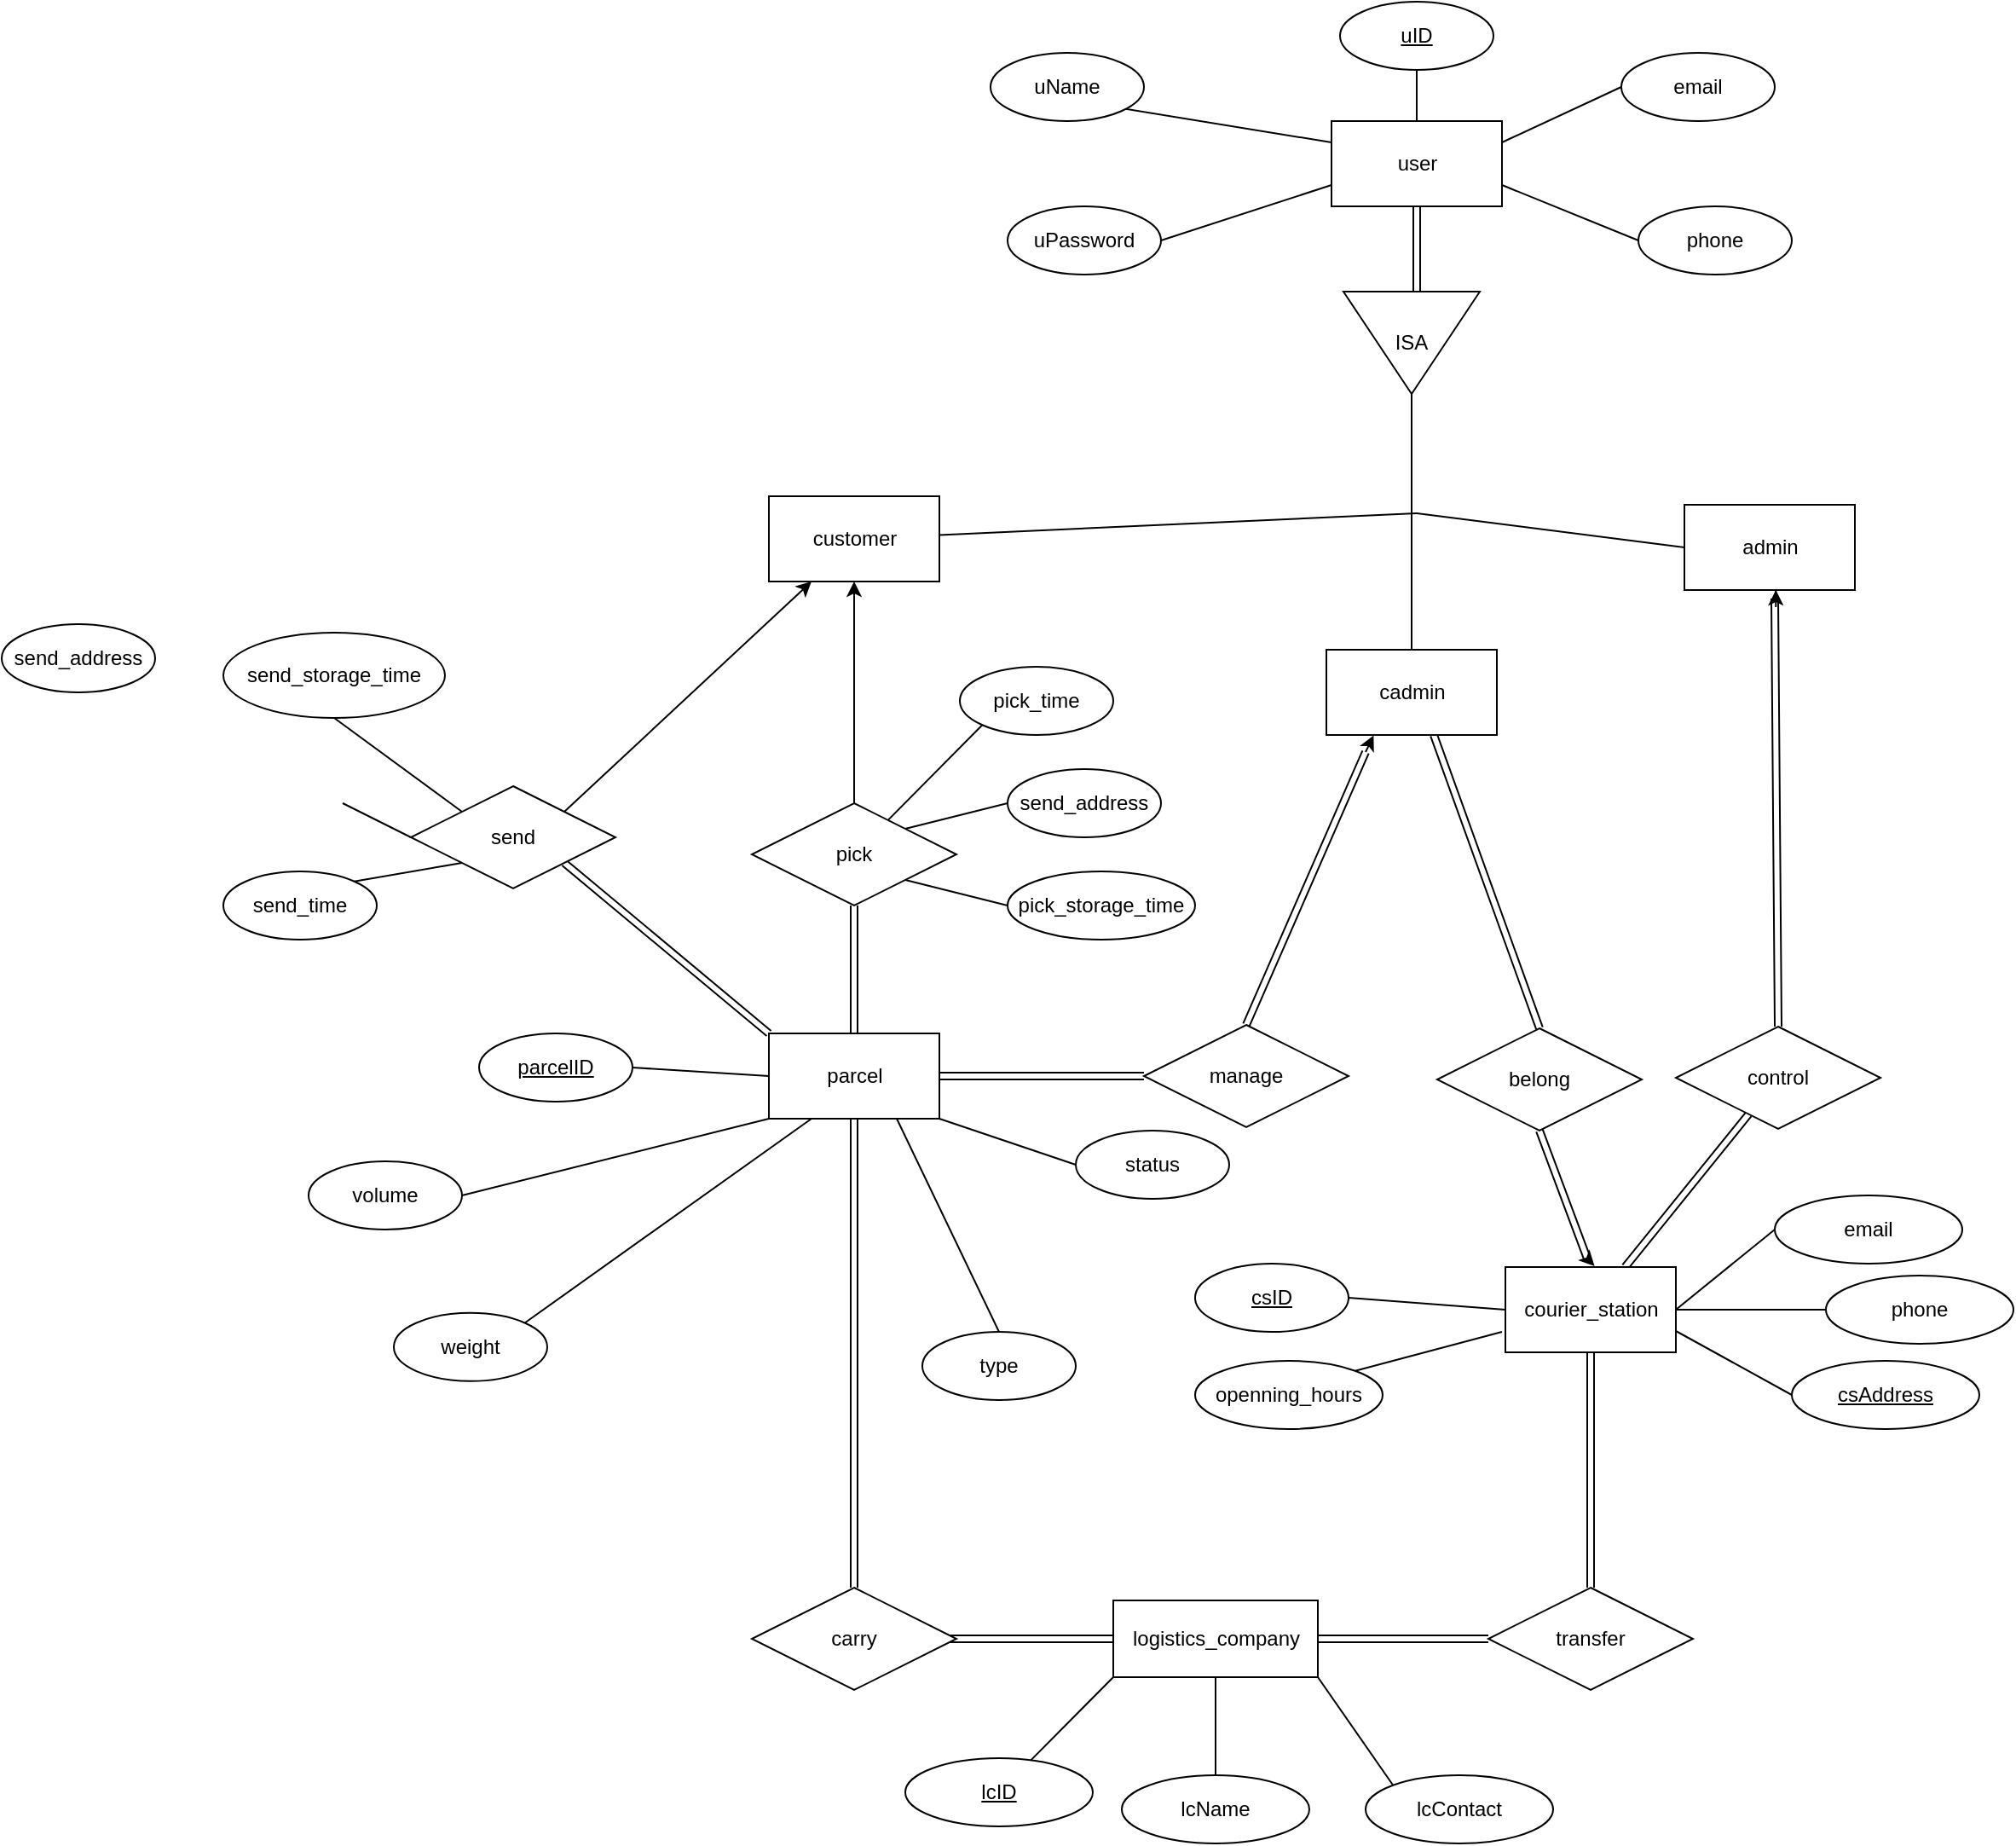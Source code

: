 <mxfile>
    <diagram id="FbGefB45DL_52clLTNWh" name="Page-1">
        <mxGraphModel dx="2020" dy="737" grid="1" gridSize="10" guides="1" tooltips="1" connect="1" arrows="1" fold="1" page="1" pageScale="1" pageWidth="827" pageHeight="1169" math="0" shadow="0">
            <root>
                <mxCell id="0"/>
                <mxCell id="1" parent="0"/>
                <mxCell id="70" style="edgeStyle=none;shape=link;html=1;exitX=0.5;exitY=0;exitDx=0;exitDy=0;" parent="1" source="69" edge="1">
                    <mxGeometry relative="1" as="geometry">
                        <mxPoint x="10" y="485" as="targetPoint"/>
                        <Array as="points"/>
                    </mxGeometry>
                </mxCell>
                <mxCell id="71" style="edgeStyle=none;shape=link;html=1;entryX=0.5;entryY=0;entryDx=0;entryDy=0;" parent="1" target="54" edge="1">
                    <mxGeometry relative="1" as="geometry">
                        <mxPoint x="50" y="475" as="sourcePoint"/>
                        <mxPoint x="170" y="485" as="targetPoint"/>
                    </mxGeometry>
                </mxCell>
                <mxCell id="85" style="edgeStyle=none;shape=link;html=1;exitX=0.5;exitY=0;exitDx=0;exitDy=0;" parent="1" source="84" edge="1">
                    <mxGeometry relative="1" as="geometry">
                        <mxPoint x="250" y="395" as="targetPoint"/>
                    </mxGeometry>
                </mxCell>
                <mxCell id="54" value="belong" style="shape=rhombus;perimeter=rhombusPerimeter;whiteSpace=wrap;html=1;align=center;" parent="1" vertex="1">
                    <mxGeometry x="52" y="647" width="120" height="60" as="geometry"/>
                </mxCell>
                <mxCell id="62" style="edgeStyle=none;shape=link;html=1;exitX=0.5;exitY=1;exitDx=0;exitDy=0;" parent="1" source="54" edge="1">
                    <mxGeometry relative="1" as="geometry">
                        <mxPoint x="39.63" y="712" as="sourcePoint"/>
                        <mxPoint x="140" y="782" as="targetPoint"/>
                    </mxGeometry>
                </mxCell>
                <mxCell id="189" style="edgeStyle=none;shape=link;html=1;exitX=0.5;exitY=0;exitDx=0;exitDy=0;entryX=0.5;entryY=1;entryDx=0;entryDy=0;" parent="1" source="17" target="89" edge="1">
                    <mxGeometry relative="1" as="geometry"/>
                </mxCell>
                <mxCell id="17" value="parcel" style="html=1;dashed=0;whitespace=wrap;" parent="1" vertex="1">
                    <mxGeometry x="-340" y="650" width="100" height="50" as="geometry"/>
                </mxCell>
                <mxCell id="202" value="" style="edgeStyle=none;shape=link;html=1;" parent="1" source="19" target="84" edge="1">
                    <mxGeometry relative="1" as="geometry"/>
                </mxCell>
                <mxCell id="19" value="courier_station" style="html=1;dashed=0;whitespace=wrap;" parent="1" vertex="1">
                    <mxGeometry x="92" y="787" width="100" height="50" as="geometry"/>
                </mxCell>
                <mxCell id="27" value="" style="endArrow=classic;html=1;" parent="1" edge="1">
                    <mxGeometry width="50" height="50" relative="1" as="geometry">
                        <mxPoint x="212" y="821.8" as="sourcePoint"/>
                        <mxPoint x="212" y="822" as="targetPoint"/>
                    </mxGeometry>
                </mxCell>
                <mxCell id="65" value="" style="endArrow=classic;html=1;entryX=0.523;entryY=-0.01;entryDx=0;entryDy=0;entryPerimeter=0;" parent="1" target="19" edge="1">
                    <mxGeometry width="50" height="50" relative="1" as="geometry">
                        <mxPoint x="140" y="782" as="sourcePoint"/>
                        <mxPoint x="140" y="787" as="targetPoint"/>
                        <Array as="points"/>
                    </mxGeometry>
                </mxCell>
                <mxCell id="75" style="edgeStyle=none;shape=link;html=1;exitX=0;exitY=0.5;exitDx=0;exitDy=0;entryX=1;entryY=0.5;entryDx=0;entryDy=0;" parent="1" source="69" target="17" edge="1">
                    <mxGeometry relative="1" as="geometry"/>
                </mxCell>
                <mxCell id="69" value="manage" style="shape=rhombus;perimeter=rhombusPerimeter;whiteSpace=wrap;html=1;align=center;" parent="1" vertex="1">
                    <mxGeometry x="-120" y="645" width="120" height="60" as="geometry"/>
                </mxCell>
                <mxCell id="84" value="control" style="shape=rhombus;perimeter=rhombusPerimeter;whiteSpace=wrap;html=1;align=center;" parent="1" vertex="1">
                    <mxGeometry x="192" y="646" width="120" height="60" as="geometry"/>
                </mxCell>
                <mxCell id="93" style="edgeStyle=none;html=1;exitX=1;exitY=0;exitDx=0;exitDy=0;entryX=0.25;entryY=1;entryDx=0;entryDy=0;" parent="1" source="88" target="10" edge="1">
                    <mxGeometry relative="1" as="geometry"/>
                </mxCell>
                <mxCell id="95" style="edgeStyle=none;shape=link;html=1;exitX=1;exitY=1;exitDx=0;exitDy=0;entryX=0;entryY=0;entryDx=0;entryDy=0;" parent="1" source="88" target="17" edge="1">
                    <mxGeometry relative="1" as="geometry"/>
                </mxCell>
                <mxCell id="88" value="send" style="shape=rhombus;perimeter=rhombusPerimeter;whiteSpace=wrap;html=1;align=center;" parent="1" vertex="1">
                    <mxGeometry x="-550" y="505" width="120" height="60" as="geometry"/>
                </mxCell>
                <mxCell id="94" style="edgeStyle=none;html=1;exitX=0.5;exitY=0;exitDx=0;exitDy=0;entryX=0.5;entryY=1;entryDx=0;entryDy=0;" parent="1" source="89" target="10" edge="1">
                    <mxGeometry relative="1" as="geometry"/>
                </mxCell>
                <mxCell id="89" value="pick" style="shape=rhombus;perimeter=rhombusPerimeter;whiteSpace=wrap;html=1;align=center;" parent="1" vertex="1">
                    <mxGeometry x="-350" y="515" width="120" height="60" as="geometry"/>
                </mxCell>
                <mxCell id="76" value="" style="endArrow=classic;html=1;entryX=0.277;entryY=1.004;entryDx=0;entryDy=0;entryPerimeter=0;" parent="1" target="9" edge="1">
                    <mxGeometry width="50" height="50" relative="1" as="geometry">
                        <mxPoint x="10" y="485" as="sourcePoint"/>
                        <mxPoint x="10" y="485" as="targetPoint"/>
                        <Array as="points"/>
                    </mxGeometry>
                </mxCell>
                <mxCell id="4" value="user" style="html=1;dashed=0;whitespace=wrap;" parent="1" vertex="1">
                    <mxGeometry x="-10" y="115" width="100" height="50" as="geometry"/>
                </mxCell>
                <mxCell id="8" value="ISA" style="triangle;whiteSpace=wrap;html=1;direction=south;" parent="1" vertex="1">
                    <mxGeometry x="-3" y="215" width="80" height="60" as="geometry"/>
                </mxCell>
                <mxCell id="9" value="cadmin" style="html=1;dashed=0;whitespace=wrap;" parent="1" vertex="1">
                    <mxGeometry x="-13" y="425" width="100" height="50" as="geometry"/>
                </mxCell>
                <mxCell id="10" value="customer" style="html=1;dashed=0;whitespace=wrap;" parent="1" vertex="1">
                    <mxGeometry x="-340" y="335" width="100" height="50" as="geometry"/>
                </mxCell>
                <mxCell id="11" value="admin" style="html=1;dashed=0;whitespace=wrap;" parent="1" vertex="1">
                    <mxGeometry x="197" y="340" width="100" height="50" as="geometry"/>
                </mxCell>
                <mxCell id="14" value="" style="endArrow=none;html=1;entryX=0;entryY=0.5;entryDx=0;entryDy=0;" parent="1" target="11" edge="1">
                    <mxGeometry width="50" height="50" relative="1" as="geometry">
                        <mxPoint x="40" y="345" as="sourcePoint"/>
                        <mxPoint x="200" y="335" as="targetPoint"/>
                    </mxGeometry>
                </mxCell>
                <mxCell id="16" value="" style="shape=link;html=1;exitX=0;exitY=0.5;exitDx=0;exitDy=0;entryX=0.5;entryY=1;entryDx=0;entryDy=0;" parent="1" target="4" edge="1">
                    <mxGeometry width="100" relative="1" as="geometry">
                        <mxPoint x="40" y="215" as="sourcePoint"/>
                        <mxPoint x="-130" y="95" as="targetPoint"/>
                    </mxGeometry>
                </mxCell>
                <mxCell id="97" value="&lt;u&gt;csID&lt;/u&gt;" style="ellipse;whiteSpace=wrap;html=1;align=center;" parent="1" vertex="1">
                    <mxGeometry x="-90" y="785" width="90" height="40" as="geometry"/>
                </mxCell>
                <mxCell id="98" value="openning_hours" style="ellipse;whiteSpace=wrap;html=1;align=center;" parent="1" vertex="1">
                    <mxGeometry x="-90" y="842" width="110" height="40" as="geometry"/>
                </mxCell>
                <mxCell id="100" value="" style="endArrow=none;html=1;exitX=1;exitY=0.5;exitDx=0;exitDy=0;entryX=0;entryY=0.5;entryDx=0;entryDy=0;" parent="1" source="97" target="19" edge="1">
                    <mxGeometry width="50" height="50" relative="1" as="geometry">
                        <mxPoint x="42" y="845" as="sourcePoint"/>
                        <mxPoint x="90" y="815" as="targetPoint"/>
                        <Array as="points"/>
                    </mxGeometry>
                </mxCell>
                <mxCell id="103" value="" style="endArrow=none;html=1;exitX=1;exitY=0;exitDx=0;exitDy=0;" parent="1" source="98" edge="1">
                    <mxGeometry width="50" height="50" relative="1" as="geometry">
                        <mxPoint x="42" y="863.88" as="sourcePoint"/>
                        <mxPoint x="90" y="825" as="targetPoint"/>
                    </mxGeometry>
                </mxCell>
                <mxCell id="109" value="&lt;u&gt;csAddress&lt;/u&gt;" style="ellipse;whiteSpace=wrap;html=1;align=center;" parent="1" vertex="1">
                    <mxGeometry x="260" y="842" width="110" height="40" as="geometry"/>
                </mxCell>
                <mxCell id="117" value="&lt;u&gt;uID&lt;/u&gt;" style="ellipse;whiteSpace=wrap;html=1;align=center;" parent="1" vertex="1">
                    <mxGeometry x="-5" y="45" width="90" height="40" as="geometry"/>
                </mxCell>
                <mxCell id="118" value="" style="endArrow=none;html=1;exitX=0.5;exitY=0;exitDx=0;exitDy=0;entryX=0.5;entryY=1;entryDx=0;entryDy=0;" parent="1" source="4" target="117" edge="1">
                    <mxGeometry width="50" height="50" relative="1" as="geometry">
                        <mxPoint x="127.816" y="148.766" as="sourcePoint"/>
                        <mxPoint x="-50" y="35" as="targetPoint"/>
                    </mxGeometry>
                </mxCell>
                <mxCell id="119" value="" style="endArrow=none;html=1;exitX=0;exitY=0.25;exitDx=0;exitDy=0;entryX=0;entryY=0.5;entryDx=0;entryDy=0;" parent="1" source="4" target="120" edge="1">
                    <mxGeometry width="50" height="50" relative="1" as="geometry">
                        <mxPoint x="192" y="205" as="sourcePoint"/>
                        <mxPoint x="262" y="155" as="targetPoint"/>
                    </mxGeometry>
                </mxCell>
                <mxCell id="120" value="uName" style="ellipse;whiteSpace=wrap;html=1;align=center;" parent="1" vertex="1">
                    <mxGeometry x="-210" y="75" width="90" height="40" as="geometry"/>
                </mxCell>
                <mxCell id="121" value="uPassword" style="ellipse;whiteSpace=wrap;html=1;align=center;" parent="1" vertex="1">
                    <mxGeometry x="-200" y="165" width="90" height="40" as="geometry"/>
                </mxCell>
                <mxCell id="122" value="" style="endArrow=none;html=1;entryX=1;entryY=0.5;entryDx=0;entryDy=0;exitX=0;exitY=0.75;exitDx=0;exitDy=0;" parent="1" source="4" target="121" edge="1">
                    <mxGeometry width="50" height="50" relative="1" as="geometry">
                        <mxPoint x="90" y="165" as="sourcePoint"/>
                        <mxPoint x="160" y="135" as="targetPoint"/>
                    </mxGeometry>
                </mxCell>
                <mxCell id="123" value="email" style="ellipse;whiteSpace=wrap;html=1;align=center;" parent="1" vertex="1">
                    <mxGeometry x="160" y="75" width="90" height="40" as="geometry"/>
                </mxCell>
                <mxCell id="125" value="volume" style="ellipse;whiteSpace=wrap;html=1;align=center;" parent="1" vertex="1">
                    <mxGeometry x="-610" y="725" width="90" height="40" as="geometry"/>
                </mxCell>
                <mxCell id="126" value="" style="endArrow=none;html=1;exitX=0;exitY=1;exitDx=0;exitDy=0;entryX=1;entryY=0.5;entryDx=0;entryDy=0;" parent="1" source="17" target="125" edge="1">
                    <mxGeometry width="50" height="50" relative="1" as="geometry">
                        <mxPoint x="-403.265" y="806.59" as="sourcePoint"/>
                        <mxPoint x="-350" y="827.41" as="targetPoint"/>
                    </mxGeometry>
                </mxCell>
                <mxCell id="128" value="weight" style="ellipse;whiteSpace=wrap;html=1;align=center;" parent="1" vertex="1">
                    <mxGeometry x="-560" y="813.88" width="90" height="40" as="geometry"/>
                </mxCell>
                <mxCell id="129" value="" style="endArrow=none;html=1;exitX=1;exitY=0;exitDx=0;exitDy=0;entryX=0.25;entryY=1;entryDx=0;entryDy=0;" parent="1" source="128" target="17" edge="1">
                    <mxGeometry width="50" height="50" relative="1" as="geometry">
                        <mxPoint x="-286.74" y="750.18" as="sourcePoint"/>
                        <mxPoint x="-380.005" y="725.0" as="targetPoint"/>
                    </mxGeometry>
                </mxCell>
                <mxCell id="130" value="type" style="ellipse;whiteSpace=wrap;html=1;align=center;" parent="1" vertex="1">
                    <mxGeometry x="-250" y="825" width="90" height="40" as="geometry"/>
                </mxCell>
                <mxCell id="131" value="" style="endArrow=none;html=1;exitX=0.75;exitY=1;exitDx=0;exitDy=0;entryX=0.5;entryY=0;entryDx=0;entryDy=0;" parent="1" source="17" target="130" edge="1">
                    <mxGeometry width="50" height="50" relative="1" as="geometry">
                        <mxPoint x="-220.005" y="775.0" as="sourcePoint"/>
                        <mxPoint x="-181.74" y="722.18" as="targetPoint"/>
                    </mxGeometry>
                </mxCell>
                <mxCell id="132" value="status" style="ellipse;whiteSpace=wrap;html=1;align=center;" parent="1" vertex="1">
                    <mxGeometry x="-160" y="707" width="90" height="40" as="geometry"/>
                </mxCell>
                <mxCell id="133" value="" style="endArrow=none;html=1;exitX=1;exitY=1;exitDx=0;exitDy=0;entryX=0;entryY=0.5;entryDx=0;entryDy=0;" parent="1" source="17" target="132" edge="1">
                    <mxGeometry width="50" height="50" relative="1" as="geometry">
                        <mxPoint x="-110" y="775" as="sourcePoint"/>
                        <mxPoint x="-60" y="832" as="targetPoint"/>
                    </mxGeometry>
                </mxCell>
                <mxCell id="134" value="&lt;u&gt;parcelID&lt;/u&gt;" style="ellipse;whiteSpace=wrap;html=1;align=center;" parent="1" vertex="1">
                    <mxGeometry x="-510" y="650" width="90" height="40" as="geometry"/>
                </mxCell>
                <mxCell id="136" value="" style="endArrow=none;html=1;exitX=0;exitY=0.5;exitDx=0;exitDy=0;entryX=1;entryY=0.5;entryDx=0;entryDy=0;" parent="1" source="17" target="134" edge="1">
                    <mxGeometry width="50" height="50" relative="1" as="geometry">
                        <mxPoint x="-380" y="660" as="sourcePoint"/>
                        <mxPoint x="-460" y="705" as="targetPoint"/>
                    </mxGeometry>
                </mxCell>
                <mxCell id="137" value="send_storage_time" style="ellipse;whiteSpace=wrap;html=1;align=center;" parent="1" vertex="1">
                    <mxGeometry x="-660" y="415" width="130" height="50" as="geometry"/>
                </mxCell>
                <mxCell id="138" value="send_time" style="ellipse;whiteSpace=wrap;html=1;align=center;" parent="1" vertex="1">
                    <mxGeometry x="-660" y="555" width="90" height="40" as="geometry"/>
                </mxCell>
                <mxCell id="140" value="" style="endArrow=none;html=1;exitX=0;exitY=1;exitDx=0;exitDy=0;entryX=1;entryY=0;entryDx=0;entryDy=0;" parent="1" source="88" target="138" edge="1">
                    <mxGeometry width="50" height="50" relative="1" as="geometry">
                        <mxPoint x="-540" y="615" as="sourcePoint"/>
                        <mxPoint x="-650.0" y="625" as="targetPoint"/>
                    </mxGeometry>
                </mxCell>
                <mxCell id="141" value="" style="endArrow=none;html=1;exitX=0;exitY=0;exitDx=0;exitDy=0;entryX=0.5;entryY=1;entryDx=0;entryDy=0;" parent="1" source="88" target="137" edge="1">
                    <mxGeometry width="50" height="50" relative="1" as="geometry">
                        <mxPoint x="-510" y="415" as="sourcePoint"/>
                        <mxPoint x="-620" y="460" as="targetPoint"/>
                    </mxGeometry>
                </mxCell>
                <mxCell id="142" value="pick_time" style="ellipse;whiteSpace=wrap;html=1;align=center;" parent="1" vertex="1">
                    <mxGeometry x="-228" y="435" width="90" height="40" as="geometry"/>
                </mxCell>
                <mxCell id="143" value="pick_storage_time" style="ellipse;whiteSpace=wrap;html=1;align=center;" parent="1" vertex="1">
                    <mxGeometry x="-200" y="555" width="110" height="40" as="geometry"/>
                </mxCell>
                <mxCell id="144" value="" style="endArrow=none;html=1;exitX=0;exitY=1;exitDx=0;exitDy=0;" parent="1" source="142" target="89" edge="1">
                    <mxGeometry width="50" height="50" relative="1" as="geometry">
                        <mxPoint x="-160" y="455" as="sourcePoint"/>
                        <mxPoint x="-200" y="400" as="targetPoint"/>
                    </mxGeometry>
                </mxCell>
                <mxCell id="145" value="" style="endArrow=none;html=1;exitX=0;exitY=0.5;exitDx=0;exitDy=0;entryX=1;entryY=1;entryDx=0;entryDy=0;" parent="1" source="143" target="89" edge="1">
                    <mxGeometry width="50" height="50" relative="1" as="geometry">
                        <mxPoint x="-140" y="575" as="sourcePoint"/>
                        <mxPoint x="-212.727" y="618.636" as="targetPoint"/>
                    </mxGeometry>
                </mxCell>
                <mxCell id="146" value="send_address" style="ellipse;whiteSpace=wrap;html=1;align=center;" parent="1" vertex="1">
                    <mxGeometry x="-790" y="410" width="90" height="40" as="geometry"/>
                </mxCell>
                <mxCell id="147" value="" style="endArrow=none;html=1;exitX=0;exitY=0.5;exitDx=0;exitDy=0;entryX=1;entryY=0.5;entryDx=0;entryDy=0;" parent="1" source="88" edge="1">
                    <mxGeometry width="50" height="50" relative="1" as="geometry">
                        <mxPoint x="-586.74" y="565.82" as="sourcePoint"/>
                        <mxPoint x="-590" y="515" as="targetPoint"/>
                    </mxGeometry>
                </mxCell>
                <mxCell id="181" value="" style="endArrow=none;html=1;exitX=1;exitY=0.5;exitDx=0;exitDy=0;" parent="1" source="8" edge="1">
                    <mxGeometry width="50" height="50" relative="1" as="geometry">
                        <mxPoint x="-120" y="320" as="sourcePoint"/>
                        <mxPoint x="37" y="425" as="targetPoint"/>
                    </mxGeometry>
                </mxCell>
                <mxCell id="184" value="" style="endArrow=none;html=1;" parent="1" source="10" edge="1">
                    <mxGeometry width="50" height="50" relative="1" as="geometry">
                        <mxPoint x="-202" y="355" as="sourcePoint"/>
                        <mxPoint x="40" y="345" as="targetPoint"/>
                    </mxGeometry>
                </mxCell>
                <mxCell id="YqV0iKdWkAeTf8LVqFh--184" value="" style="endArrow=classic;html=1;rounded=0;" parent="1" edge="1">
                    <mxGeometry width="50" height="50" relative="1" as="geometry">
                        <mxPoint x="250.64" y="390" as="sourcePoint"/>
                        <mxPoint x="250.64" y="390" as="targetPoint"/>
                        <Array as="points">
                            <mxPoint x="250.64" y="390"/>
                            <mxPoint x="250.64" y="400"/>
                        </Array>
                    </mxGeometry>
                </mxCell>
                <mxCell id="215" value="phone" style="ellipse;whiteSpace=wrap;html=1;align=center;" parent="1" vertex="1">
                    <mxGeometry x="280" y="792" width="110" height="40" as="geometry"/>
                </mxCell>
                <mxCell id="216" value="email&lt;br&gt;" style="ellipse;whiteSpace=wrap;html=1;align=center;" parent="1" vertex="1">
                    <mxGeometry x="250" y="745" width="110" height="40" as="geometry"/>
                </mxCell>
                <mxCell id="234" style="edgeStyle=none;shape=link;html=1;exitX=0.5;exitY=0;exitDx=0;exitDy=0;entryX=0.5;entryY=1;entryDx=0;entryDy=0;" parent="1" source="219" target="19" edge="1">
                    <mxGeometry relative="1" as="geometry">
                        <mxPoint x="170" y="855" as="targetPoint"/>
                    </mxGeometry>
                </mxCell>
                <mxCell id="219" value="transfer" style="shape=rhombus;perimeter=rhombusPerimeter;whiteSpace=wrap;html=1;align=center;" parent="1" vertex="1">
                    <mxGeometry x="82" y="975" width="120" height="60" as="geometry"/>
                </mxCell>
                <mxCell id="220" value="logistics_company" style="html=1;dashed=0;whitespace=wrap;" parent="1" vertex="1">
                    <mxGeometry x="-138" y="982.5" width="120" height="45" as="geometry"/>
                </mxCell>
                <mxCell id="221" style="edgeStyle=none;shape=link;html=1;exitX=0;exitY=0.5;exitDx=0;exitDy=0;entryX=1;entryY=0.5;entryDx=0;entryDy=0;" parent="1" source="219" target="220" edge="1">
                    <mxGeometry relative="1" as="geometry"/>
                </mxCell>
                <mxCell id="222" value="" style="endArrow=classic;html=1;" parent="1" edge="1">
                    <mxGeometry width="50" height="50" relative="1" as="geometry">
                        <mxPoint x="170" y="1034.8" as="sourcePoint"/>
                        <mxPoint x="170" y="1035" as="targetPoint"/>
                    </mxGeometry>
                </mxCell>
                <mxCell id="223" style="edgeStyle=none;shape=link;html=1;exitX=1;exitY=0.5;exitDx=0;exitDy=0;entryX=0;entryY=0.5;entryDx=0;entryDy=0;" parent="1" target="220" edge="1">
                    <mxGeometry relative="1" as="geometry">
                        <mxPoint x="-260" y="1005" as="sourcePoint"/>
                    </mxGeometry>
                </mxCell>
                <mxCell id="233" style="edgeStyle=none;shape=link;html=1;exitX=0.5;exitY=0;exitDx=0;exitDy=0;entryX=0.5;entryY=1;entryDx=0;entryDy=0;" parent="1" source="224" target="17" edge="1">
                    <mxGeometry relative="1" as="geometry"/>
                </mxCell>
                <mxCell id="224" value="carry" style="shape=rhombus;perimeter=rhombusPerimeter;whiteSpace=wrap;html=1;align=center;" parent="1" vertex="1">
                    <mxGeometry x="-350" y="975" width="120" height="60" as="geometry"/>
                </mxCell>
                <mxCell id="225" value="&lt;u&gt;lcID&lt;/u&gt;" style="ellipse;whiteSpace=wrap;html=1;align=center;" parent="1" vertex="1">
                    <mxGeometry x="-260" y="1075" width="110" height="40" as="geometry"/>
                </mxCell>
                <mxCell id="226" value="lcName" style="ellipse;whiteSpace=wrap;html=1;align=center;" parent="1" vertex="1">
                    <mxGeometry x="-133" y="1085" width="110" height="40" as="geometry"/>
                </mxCell>
                <mxCell id="227" value="lcContact" style="ellipse;whiteSpace=wrap;html=1;align=center;" parent="1" vertex="1">
                    <mxGeometry x="10" y="1085" width="110" height="40" as="geometry"/>
                </mxCell>
                <mxCell id="228" value="" style="endArrow=none;html=1;entryX=0;entryY=1;entryDx=0;entryDy=0;" parent="1" source="225" target="220" edge="1">
                    <mxGeometry width="50" height="50" relative="1" as="geometry">
                        <mxPoint x="12.5" y="933" as="sourcePoint"/>
                        <mxPoint x="7.5" y="875" as="targetPoint"/>
                    </mxGeometry>
                </mxCell>
                <mxCell id="229" value="" style="endArrow=none;html=1;entryX=0.5;entryY=1;entryDx=0;entryDy=0;exitX=0.5;exitY=0;exitDx=0;exitDy=0;" parent="1" source="226" target="220" edge="1">
                    <mxGeometry width="50" height="50" relative="1" as="geometry">
                        <mxPoint x="268.002" y="942.186" as="sourcePoint"/>
                        <mxPoint x="320" y="905" as="targetPoint"/>
                    </mxGeometry>
                </mxCell>
                <mxCell id="230" value="" style="endArrow=none;html=1;entryX=0;entryY=0;entryDx=0;entryDy=0;exitX=1;exitY=1;exitDx=0;exitDy=0;" parent="1" source="220" target="227" edge="1">
                    <mxGeometry width="50" height="50" relative="1" as="geometry">
                        <mxPoint x="172.002" y="1052.186" as="sourcePoint"/>
                        <mxPoint x="224" y="1015" as="targetPoint"/>
                    </mxGeometry>
                </mxCell>
                <mxCell id="238" value="" style="endArrow=none;html=1;exitX=1;exitY=0.5;exitDx=0;exitDy=0;entryX=0;entryY=0.5;entryDx=0;entryDy=0;" edge="1" parent="1" source="19" target="216">
                    <mxGeometry width="50" height="50" relative="1" as="geometry">
                        <mxPoint x="200" y="855" as="sourcePoint"/>
                        <mxPoint x="250" y="805" as="targetPoint"/>
                    </mxGeometry>
                </mxCell>
                <mxCell id="239" value="" style="endArrow=none;html=1;exitX=1;exitY=0.75;exitDx=0;exitDy=0;entryX=0;entryY=0.5;entryDx=0;entryDy=0;" edge="1" parent="1" source="19" target="109">
                    <mxGeometry width="50" height="50" relative="1" as="geometry">
                        <mxPoint x="202.0" y="822.0" as="sourcePoint"/>
                        <mxPoint x="270.0" y="803.88" as="targetPoint"/>
                    </mxGeometry>
                </mxCell>
                <mxCell id="240" value="" style="endArrow=none;html=1;exitX=1;exitY=0.5;exitDx=0;exitDy=0;entryX=0;entryY=0.5;entryDx=0;entryDy=0;" edge="1" parent="1" source="19" target="215">
                    <mxGeometry width="50" height="50" relative="1" as="geometry">
                        <mxPoint x="202.0" y="822.0" as="sourcePoint"/>
                        <mxPoint x="260" y="775" as="targetPoint"/>
                    </mxGeometry>
                </mxCell>
                <mxCell id="241" value="" style="endArrow=none;html=1;exitX=1;exitY=0.25;exitDx=0;exitDy=0;entryX=0;entryY=0.5;entryDx=0;entryDy=0;" edge="1" parent="1" source="4" target="123">
                    <mxGeometry width="50" height="50" relative="1" as="geometry">
                        <mxPoint x="50" y="125.0" as="sourcePoint"/>
                        <mxPoint x="50" y="95.0" as="targetPoint"/>
                    </mxGeometry>
                </mxCell>
                <mxCell id="242" value="phone" style="ellipse;whiteSpace=wrap;html=1;align=center;" vertex="1" parent="1">
                    <mxGeometry x="170" y="165" width="90" height="40" as="geometry"/>
                </mxCell>
                <mxCell id="243" value="" style="endArrow=none;html=1;exitX=1;exitY=0.75;exitDx=0;exitDy=0;entryX=0;entryY=0.5;entryDx=0;entryDy=0;" edge="1" parent="1" source="4" target="242">
                    <mxGeometry width="50" height="50" relative="1" as="geometry">
                        <mxPoint x="100" y="137.5" as="sourcePoint"/>
                        <mxPoint x="170" y="105.0" as="targetPoint"/>
                    </mxGeometry>
                </mxCell>
                <mxCell id="245" value="send_address" style="ellipse;whiteSpace=wrap;html=1;align=center;" vertex="1" parent="1">
                    <mxGeometry x="-200" y="495" width="90" height="40" as="geometry"/>
                </mxCell>
                <mxCell id="246" value="" style="endArrow=none;html=1;exitX=0;exitY=0.5;exitDx=0;exitDy=0;entryX=1;entryY=0;entryDx=0;entryDy=0;" edge="1" parent="1" source="245" target="89">
                    <mxGeometry width="50" height="50" relative="1" as="geometry">
                        <mxPoint x="-204.82" y="479.142" as="sourcePoint"/>
                        <mxPoint x="-260.119" y="534.94" as="targetPoint"/>
                    </mxGeometry>
                </mxCell>
            </root>
        </mxGraphModel>
    </diagram>
</mxfile>